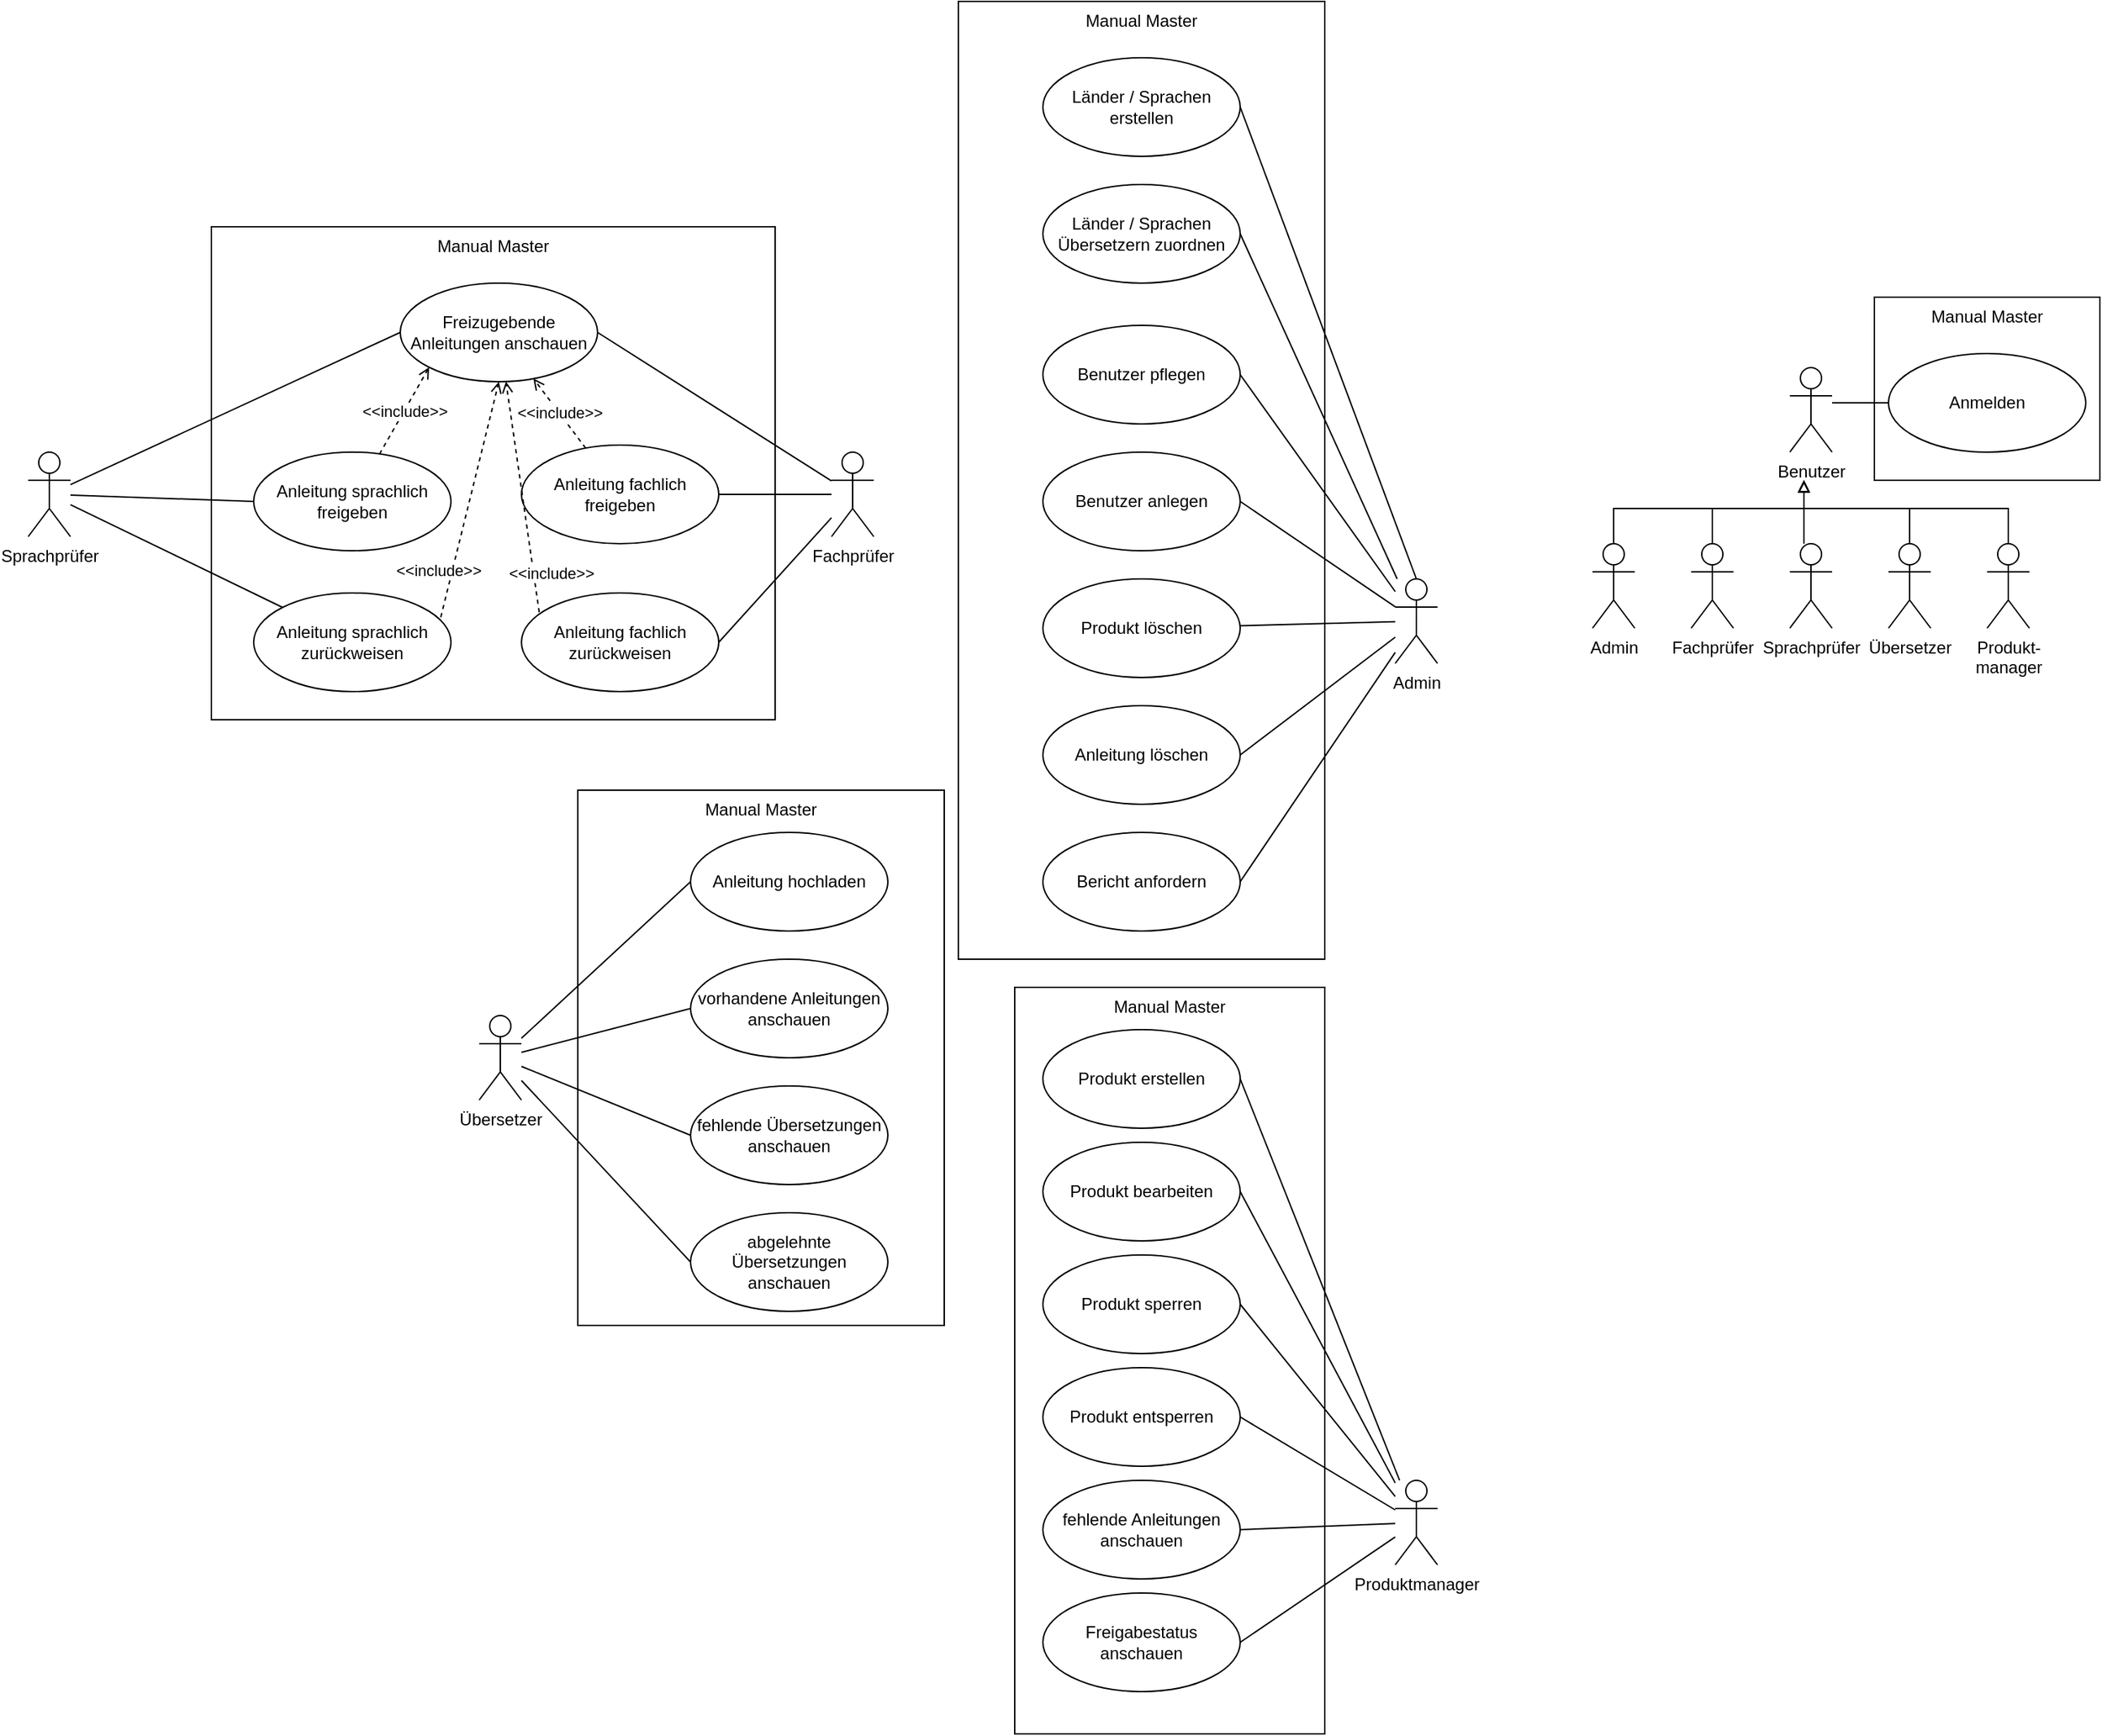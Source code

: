 <mxfile version="17.5.0" type="device"><diagram id="t57_YJMSO2yR3A7g-4vC" name="Page-2"><mxGraphModel dx="1583" dy="3318" grid="0" gridSize="10" guides="1" tooltips="1" connect="1" arrows="1" fold="1" page="1" pageScale="1" pageWidth="827" pageHeight="1169" math="0" shadow="0"><root><mxCell id="0"/><mxCell id="1" parent="0"/><mxCell id="hWGd6kkR7KJe_BALRTJx-74" value="Manual Master" style="rounded=0;whiteSpace=wrap;html=1;verticalAlign=top;" parent="1" vertex="1"><mxGeometry x="850" y="640" width="220" height="530" as="geometry"/></mxCell><mxCell id="hWGd6kkR7KJe_BALRTJx-73" value="Manual Master" style="rounded=0;whiteSpace=wrap;html=1;verticalAlign=top;" parent="1" vertex="1"><mxGeometry x="540" y="500" width="260" height="380" as="geometry"/></mxCell><mxCell id="hWGd6kkR7KJe_BALRTJx-72" value="Manual Master" style="rounded=0;whiteSpace=wrap;html=1;verticalAlign=top;" parent="1" vertex="1"><mxGeometry x="1460" y="150" width="160" height="130" as="geometry"/></mxCell><mxCell id="hWGd6kkR7KJe_BALRTJx-71" value="Manual Master" style="rounded=0;whiteSpace=wrap;html=1;verticalAlign=top;" parent="1" vertex="1"><mxGeometry x="810" y="-60" width="260" height="680" as="geometry"/></mxCell><mxCell id="hWGd6kkR7KJe_BALRTJx-70" value="Manual Master" style="rounded=0;whiteSpace=wrap;html=1;verticalAlign=top;" parent="1" vertex="1"><mxGeometry x="280" y="100" width="400" height="350" as="geometry"/></mxCell><mxCell id="hWGd6kkR7KJe_BALRTJx-2" value="Länder / Sprachen Übersetzern zuordnen" style="ellipse;whiteSpace=wrap;html=1;" parent="1" vertex="1"><mxGeometry x="870" y="70" width="140" height="70" as="geometry"/></mxCell><mxCell id="hWGd6kkR7KJe_BALRTJx-3" value="fehlende Anleitungen anschauen" style="ellipse;whiteSpace=wrap;html=1;" parent="1" vertex="1"><mxGeometry x="870" y="990" width="140" height="70" as="geometry"/></mxCell><mxCell id="hWGd6kkR7KJe_BALRTJx-4" value="Produkt sperren" style="ellipse;whiteSpace=wrap;html=1;" parent="1" vertex="1"><mxGeometry x="870" y="830" width="140" height="70" as="geometry"/></mxCell><mxCell id="hWGd6kkR7KJe_BALRTJx-5" value="Produkt entsperren" style="ellipse;whiteSpace=wrap;html=1;" parent="1" vertex="1"><mxGeometry x="870" y="910" width="140" height="70" as="geometry"/></mxCell><mxCell id="hWGd6kkR7KJe_BALRTJx-6" value="Benutzer pflegen" style="ellipse;whiteSpace=wrap;html=1;" parent="1" vertex="1"><mxGeometry x="870" y="170" width="140" height="70" as="geometry"/></mxCell><mxCell id="hWGd6kkR7KJe_BALRTJx-8" value="Anleitung löschen" style="ellipse;whiteSpace=wrap;html=1;" parent="1" vertex="1"><mxGeometry x="870" y="440" width="140" height="70" as="geometry"/></mxCell><mxCell id="hWGd6kkR7KJe_BALRTJx-9" value="Anleitung hochladen" style="ellipse;whiteSpace=wrap;html=1;" parent="1" vertex="1"><mxGeometry x="620" y="530" width="140" height="70" as="geometry"/></mxCell><mxCell id="hWGd6kkR7KJe_BALRTJx-10" value="Freizugebende Anleitungen anschauen" style="ellipse;whiteSpace=wrap;html=1;" parent="1" vertex="1"><mxGeometry x="414" y="140" width="140" height="70" as="geometry"/></mxCell><mxCell id="45GFJJI635ElTPj6kF4Q-1" value="&amp;lt;&amp;lt;include&amp;gt;&amp;gt;" style="rounded=0;orthogonalLoop=1;jettySize=auto;html=1;entryX=0;entryY=1;entryDx=0;entryDy=0;dashed=1;endArrow=open;endFill=0;" parent="1" source="hWGd6kkR7KJe_BALRTJx-11" target="hWGd6kkR7KJe_BALRTJx-10" edge="1"><mxGeometry relative="1" as="geometry"/></mxCell><mxCell id="hWGd6kkR7KJe_BALRTJx-11" value="Anleitung sprachlich freigeben" style="ellipse;whiteSpace=wrap;html=1;" parent="1" vertex="1"><mxGeometry x="310" y="260" width="140" height="70" as="geometry"/></mxCell><mxCell id="45GFJJI635ElTPj6kF4Q-3" value="&amp;lt;&amp;lt;include&amp;gt;&amp;gt;" style="edgeStyle=none;rounded=0;orthogonalLoop=1;jettySize=auto;html=1;entryX=0.5;entryY=1;entryDx=0;entryDy=0;dashed=1;endArrow=open;endFill=0;exitX=0.938;exitY=0.329;exitDx=0;exitDy=0;exitPerimeter=0;" parent="1" source="hWGd6kkR7KJe_BALRTJx-12" target="hWGd6kkR7KJe_BALRTJx-10" edge="1"><mxGeometry x="-0.574" y="10" relative="1" as="geometry"><mxPoint as="offset"/></mxGeometry></mxCell><mxCell id="hWGd6kkR7KJe_BALRTJx-12" value="Anleitung sprachlich zurückweisen" style="ellipse;whiteSpace=wrap;html=1;" parent="1" vertex="1"><mxGeometry x="310" y="360" width="140" height="70" as="geometry"/></mxCell><mxCell id="hWGd6kkR7KJe_BALRTJx-14" value="vorhandene Anleitungen anschauen" style="ellipse;whiteSpace=wrap;html=1;" parent="1" vertex="1"><mxGeometry x="620" y="620" width="140" height="70" as="geometry"/></mxCell><mxCell id="hWGd6kkR7KJe_BALRTJx-15" value="fehlende Übersetzungen anschauen" style="ellipse;whiteSpace=wrap;html=1;" parent="1" vertex="1"><mxGeometry x="620" y="710" width="140" height="70" as="geometry"/></mxCell><mxCell id="hWGd6kkR7KJe_BALRTJx-16" value="abgelehnte Übersetzungen anschauen" style="ellipse;whiteSpace=wrap;html=1;" parent="1" vertex="1"><mxGeometry x="620" y="800" width="140" height="70" as="geometry"/></mxCell><mxCell id="hWGd6kkR7KJe_BALRTJx-17" value="Benutzer anlegen" style="ellipse;whiteSpace=wrap;html=1;" parent="1" vertex="1"><mxGeometry x="870" y="260" width="140" height="70" as="geometry"/></mxCell><mxCell id="hWGd6kkR7KJe_BALRTJx-18" value="Bericht anfordern" style="ellipse;whiteSpace=wrap;html=1;" parent="1" vertex="1"><mxGeometry x="870" y="530" width="140" height="70" as="geometry"/></mxCell><mxCell id="hWGd6kkR7KJe_BALRTJx-20" value="Produkt löschen" style="ellipse;whiteSpace=wrap;html=1;" parent="1" vertex="1"><mxGeometry x="870" y="350" width="140" height="70" as="geometry"/></mxCell><mxCell id="hWGd6kkR7KJe_BALRTJx-21" value="Produkt bearbeiten" style="ellipse;whiteSpace=wrap;html=1;" parent="1" vertex="1"><mxGeometry x="870" y="750" width="140" height="70" as="geometry"/></mxCell><mxCell id="hWGd6kkR7KJe_BALRTJx-22" value="Produkt erstellen" style="ellipse;whiteSpace=wrap;html=1;" parent="1" vertex="1"><mxGeometry x="870" y="670" width="140" height="70" as="geometry"/></mxCell><mxCell id="hWGd6kkR7KJe_BALRTJx-51" style="edgeStyle=none;rounded=0;orthogonalLoop=1;jettySize=auto;html=1;entryX=1;entryY=0.5;entryDx=0;entryDy=0;endArrow=none;endFill=0;" parent="1" source="hWGd6kkR7KJe_BALRTJx-23" target="hWGd6kkR7KJe_BALRTJx-10" edge="1"><mxGeometry relative="1" as="geometry"/></mxCell><mxCell id="hWGd6kkR7KJe_BALRTJx-88" style="rounded=0;orthogonalLoop=1;jettySize=auto;html=1;entryX=1;entryY=0.5;entryDx=0;entryDy=0;startArrow=none;startFill=0;endArrow=none;endFill=0;" parent="1" source="hWGd6kkR7KJe_BALRTJx-23" target="hWGd6kkR7KJe_BALRTJx-87" edge="1"><mxGeometry relative="1" as="geometry"/></mxCell><mxCell id="hWGd6kkR7KJe_BALRTJx-23" value="Fachprüfer" style="shape=umlActor;verticalLabelPosition=bottom;verticalAlign=top;html=1;outlineConnect=0;" parent="1" vertex="1"><mxGeometry x="720" y="260" width="30" height="60" as="geometry"/></mxCell><mxCell id="hWGd6kkR7KJe_BALRTJx-27" style="edgeStyle=none;rounded=0;orthogonalLoop=1;jettySize=auto;html=1;entryX=0;entryY=0.5;entryDx=0;entryDy=0;endArrow=none;endFill=0;" parent="1" source="hWGd6kkR7KJe_BALRTJx-26" target="hWGd6kkR7KJe_BALRTJx-11" edge="1"><mxGeometry relative="1" as="geometry"/></mxCell><mxCell id="hWGd6kkR7KJe_BALRTJx-28" style="edgeStyle=none;rounded=0;orthogonalLoop=1;jettySize=auto;html=1;entryX=0;entryY=0;entryDx=0;entryDy=0;endArrow=none;endFill=0;" parent="1" source="hWGd6kkR7KJe_BALRTJx-26" target="hWGd6kkR7KJe_BALRTJx-12" edge="1"><mxGeometry relative="1" as="geometry"/></mxCell><mxCell id="hWGd6kkR7KJe_BALRTJx-30" style="edgeStyle=none;rounded=0;orthogonalLoop=1;jettySize=auto;html=1;entryX=0;entryY=0.5;entryDx=0;entryDy=0;endArrow=none;endFill=0;" parent="1" source="hWGd6kkR7KJe_BALRTJx-26" target="hWGd6kkR7KJe_BALRTJx-10" edge="1"><mxGeometry relative="1" as="geometry"/></mxCell><mxCell id="hWGd6kkR7KJe_BALRTJx-26" value="Sprachprüfer" style="shape=umlActor;verticalLabelPosition=bottom;verticalAlign=top;html=1;outlineConnect=0;" parent="1" vertex="1"><mxGeometry x="150" y="260" width="30" height="60" as="geometry"/></mxCell><mxCell id="hWGd6kkR7KJe_BALRTJx-32" style="edgeStyle=none;rounded=0;orthogonalLoop=1;jettySize=auto;html=1;entryX=0;entryY=0.5;entryDx=0;entryDy=0;endArrow=none;endFill=0;" parent="1" source="hWGd6kkR7KJe_BALRTJx-31" target="hWGd6kkR7KJe_BALRTJx-9" edge="1"><mxGeometry relative="1" as="geometry"/></mxCell><mxCell id="hWGd6kkR7KJe_BALRTJx-33" style="edgeStyle=none;rounded=0;orthogonalLoop=1;jettySize=auto;html=1;entryX=0;entryY=0.5;entryDx=0;entryDy=0;endArrow=none;endFill=0;" parent="1" source="hWGd6kkR7KJe_BALRTJx-31" target="hWGd6kkR7KJe_BALRTJx-14" edge="1"><mxGeometry relative="1" as="geometry"/></mxCell><mxCell id="hWGd6kkR7KJe_BALRTJx-34" style="edgeStyle=none;rounded=0;orthogonalLoop=1;jettySize=auto;html=1;entryX=0;entryY=0.5;entryDx=0;entryDy=0;endArrow=none;endFill=0;" parent="1" source="hWGd6kkR7KJe_BALRTJx-31" target="hWGd6kkR7KJe_BALRTJx-15" edge="1"><mxGeometry relative="1" as="geometry"/></mxCell><mxCell id="hWGd6kkR7KJe_BALRTJx-35" style="edgeStyle=none;rounded=0;orthogonalLoop=1;jettySize=auto;html=1;entryX=0;entryY=0.5;entryDx=0;entryDy=0;endArrow=none;endFill=0;" parent="1" source="hWGd6kkR7KJe_BALRTJx-31" target="hWGd6kkR7KJe_BALRTJx-16" edge="1"><mxGeometry relative="1" as="geometry"/></mxCell><mxCell id="hWGd6kkR7KJe_BALRTJx-31" value="Übersetzer" style="shape=umlActor;verticalLabelPosition=bottom;verticalAlign=top;html=1;outlineConnect=0;" parent="1" vertex="1"><mxGeometry x="470" y="660" width="30" height="60" as="geometry"/></mxCell><mxCell id="hWGd6kkR7KJe_BALRTJx-37" style="edgeStyle=none;rounded=0;orthogonalLoop=1;jettySize=auto;html=1;entryX=1;entryY=0.5;entryDx=0;entryDy=0;endArrow=none;endFill=0;" parent="1" source="hWGd6kkR7KJe_BALRTJx-36" target="hWGd6kkR7KJe_BALRTJx-6" edge="1"><mxGeometry relative="1" as="geometry"/></mxCell><mxCell id="hWGd6kkR7KJe_BALRTJx-38" style="edgeStyle=none;rounded=0;orthogonalLoop=1;jettySize=auto;html=1;entryX=1;entryY=0.5;entryDx=0;entryDy=0;endArrow=none;endFill=0;" parent="1" source="hWGd6kkR7KJe_BALRTJx-36" target="hWGd6kkR7KJe_BALRTJx-17" edge="1"><mxGeometry relative="1" as="geometry"/></mxCell><mxCell id="hWGd6kkR7KJe_BALRTJx-39" style="edgeStyle=none;rounded=0;orthogonalLoop=1;jettySize=auto;html=1;endArrow=none;endFill=0;" parent="1" source="hWGd6kkR7KJe_BALRTJx-36" target="hWGd6kkR7KJe_BALRTJx-20" edge="1"><mxGeometry relative="1" as="geometry"/></mxCell><mxCell id="hWGd6kkR7KJe_BALRTJx-40" style="edgeStyle=none;rounded=0;orthogonalLoop=1;jettySize=auto;html=1;entryX=1;entryY=0.5;entryDx=0;entryDy=0;endArrow=none;endFill=0;" parent="1" source="hWGd6kkR7KJe_BALRTJx-36" target="hWGd6kkR7KJe_BALRTJx-8" edge="1"><mxGeometry relative="1" as="geometry"/></mxCell><mxCell id="hWGd6kkR7KJe_BALRTJx-41" style="edgeStyle=none;rounded=0;orthogonalLoop=1;jettySize=auto;html=1;entryX=1;entryY=0.5;entryDx=0;entryDy=0;endArrow=none;endFill=0;" parent="1" source="hWGd6kkR7KJe_BALRTJx-36" target="hWGd6kkR7KJe_BALRTJx-18" edge="1"><mxGeometry relative="1" as="geometry"/></mxCell><mxCell id="hWGd6kkR7KJe_BALRTJx-44" style="edgeStyle=none;rounded=0;orthogonalLoop=1;jettySize=auto;html=1;entryX=1;entryY=0.5;entryDx=0;entryDy=0;endArrow=none;endFill=0;" parent="1" source="hWGd6kkR7KJe_BALRTJx-36" target="hWGd6kkR7KJe_BALRTJx-2" edge="1"><mxGeometry relative="1" as="geometry"/></mxCell><mxCell id="hWGd6kkR7KJe_BALRTJx-36" value="Admin" style="shape=umlActor;verticalLabelPosition=bottom;verticalAlign=top;html=1;outlineConnect=0;" parent="1" vertex="1"><mxGeometry x="1120" y="350" width="30" height="60" as="geometry"/></mxCell><mxCell id="hWGd6kkR7KJe_BALRTJx-45" style="edgeStyle=none;rounded=0;orthogonalLoop=1;jettySize=auto;html=1;entryX=1;entryY=0.5;entryDx=0;entryDy=0;endArrow=none;endFill=0;" parent="1" source="hWGd6kkR7KJe_BALRTJx-42" target="hWGd6kkR7KJe_BALRTJx-22" edge="1"><mxGeometry relative="1" as="geometry"/></mxCell><mxCell id="hWGd6kkR7KJe_BALRTJx-46" style="edgeStyle=none;rounded=0;orthogonalLoop=1;jettySize=auto;html=1;entryX=1;entryY=0.5;entryDx=0;entryDy=0;endArrow=none;endFill=0;" parent="1" source="hWGd6kkR7KJe_BALRTJx-42" target="hWGd6kkR7KJe_BALRTJx-21" edge="1"><mxGeometry relative="1" as="geometry"/></mxCell><mxCell id="hWGd6kkR7KJe_BALRTJx-47" style="edgeStyle=none;rounded=0;orthogonalLoop=1;jettySize=auto;html=1;entryX=1;entryY=0.5;entryDx=0;entryDy=0;endArrow=none;endFill=0;" parent="1" source="hWGd6kkR7KJe_BALRTJx-42" target="hWGd6kkR7KJe_BALRTJx-4" edge="1"><mxGeometry relative="1" as="geometry"/></mxCell><mxCell id="hWGd6kkR7KJe_BALRTJx-48" style="edgeStyle=none;rounded=0;orthogonalLoop=1;jettySize=auto;html=1;entryX=1;entryY=0.5;entryDx=0;entryDy=0;endArrow=none;endFill=0;" parent="1" source="hWGd6kkR7KJe_BALRTJx-42" target="hWGd6kkR7KJe_BALRTJx-5" edge="1"><mxGeometry relative="1" as="geometry"/></mxCell><mxCell id="hWGd6kkR7KJe_BALRTJx-49" style="edgeStyle=none;rounded=0;orthogonalLoop=1;jettySize=auto;html=1;entryX=1;entryY=0.5;entryDx=0;entryDy=0;endArrow=none;endFill=0;" parent="1" source="hWGd6kkR7KJe_BALRTJx-42" target="hWGd6kkR7KJe_BALRTJx-3" edge="1"><mxGeometry relative="1" as="geometry"/></mxCell><mxCell id="hWGd6kkR7KJe_BALRTJx-50" style="edgeStyle=none;rounded=0;orthogonalLoop=1;jettySize=auto;html=1;entryX=1;entryY=0.5;entryDx=0;entryDy=0;endArrow=none;endFill=0;" parent="1" source="hWGd6kkR7KJe_BALRTJx-42" target="hWGd6kkR7KJe_BALRTJx-43" edge="1"><mxGeometry relative="1" as="geometry"/></mxCell><mxCell id="hWGd6kkR7KJe_BALRTJx-42" value="Produktmanager" style="shape=umlActor;verticalLabelPosition=bottom;verticalAlign=top;html=1;outlineConnect=0;" parent="1" vertex="1"><mxGeometry x="1120" y="990" width="30" height="60" as="geometry"/></mxCell><mxCell id="hWGd6kkR7KJe_BALRTJx-43" value="Freigabestatus anschauen" style="ellipse;whiteSpace=wrap;html=1;" parent="1" vertex="1"><mxGeometry x="870" y="1070" width="140" height="70" as="geometry"/></mxCell><mxCell id="hWGd6kkR7KJe_BALRTJx-69" style="edgeStyle=orthogonalEdgeStyle;rounded=0;orthogonalLoop=1;jettySize=auto;html=1;startArrow=none;startFill=0;endArrow=none;endFill=0;" parent="1" source="hWGd6kkR7KJe_BALRTJx-53" target="hWGd6kkR7KJe_BALRTJx-68" edge="1"><mxGeometry relative="1" as="geometry"><Array as="points"><mxPoint x="1440" y="225"/><mxPoint x="1440" y="225"/></Array></mxGeometry></mxCell><mxCell id="hWGd6kkR7KJe_BALRTJx-53" value="Benutzer" style="shape=umlActor;verticalLabelPosition=bottom;verticalAlign=top;html=1;outlineConnect=0;" parent="1" vertex="1"><mxGeometry x="1400" y="200" width="30" height="60" as="geometry"/></mxCell><mxCell id="hWGd6kkR7KJe_BALRTJx-62" style="edgeStyle=orthogonalEdgeStyle;rounded=0;orthogonalLoop=1;jettySize=auto;html=1;endArrow=none;endFill=0;startArrow=block;startFill=0;" parent="1" target="hWGd6kkR7KJe_BALRTJx-54" edge="1"><mxGeometry relative="1" as="geometry"><mxPoint x="1410.0" y="280" as="sourcePoint"/><Array as="points"><mxPoint x="1410" y="300"/><mxPoint x="1275" y="300"/></Array></mxGeometry></mxCell><mxCell id="hWGd6kkR7KJe_BALRTJx-54" value="Admin" style="shape=umlActor;verticalLabelPosition=bottom;verticalAlign=top;html=1;outlineConnect=0;" parent="1" vertex="1"><mxGeometry x="1260" y="325" width="30" height="60" as="geometry"/></mxCell><mxCell id="hWGd6kkR7KJe_BALRTJx-63" style="edgeStyle=orthogonalEdgeStyle;rounded=0;orthogonalLoop=1;jettySize=auto;html=1;startArrow=none;startFill=0;endArrow=block;endFill=0;" parent="1" source="hWGd6kkR7KJe_BALRTJx-55" edge="1"><mxGeometry relative="1" as="geometry"><mxPoint x="1410.0" y="280" as="targetPoint"/><Array as="points"><mxPoint x="1345" y="300"/><mxPoint x="1410" y="300"/></Array></mxGeometry></mxCell><mxCell id="hWGd6kkR7KJe_BALRTJx-55" value="Fachprüfer" style="shape=umlActor;verticalLabelPosition=bottom;verticalAlign=top;html=1;outlineConnect=0;" parent="1" vertex="1"><mxGeometry x="1330" y="325" width="30" height="60" as="geometry"/></mxCell><mxCell id="hWGd6kkR7KJe_BALRTJx-65" style="edgeStyle=orthogonalEdgeStyle;rounded=0;orthogonalLoop=1;jettySize=auto;html=1;startArrow=none;startFill=0;endArrow=block;endFill=0;" parent="1" source="hWGd6kkR7KJe_BALRTJx-56" edge="1"><mxGeometry relative="1" as="geometry"><mxPoint x="1410" y="280" as="targetPoint"/><Array as="points"><mxPoint x="1410" y="310"/><mxPoint x="1410" y="310"/></Array></mxGeometry></mxCell><mxCell id="hWGd6kkR7KJe_BALRTJx-56" value="Sprachprüfer" style="shape=umlActor;verticalLabelPosition=bottom;verticalAlign=top;html=1;outlineConnect=0;" parent="1" vertex="1"><mxGeometry x="1400" y="325" width="30" height="60" as="geometry"/></mxCell><mxCell id="hWGd6kkR7KJe_BALRTJx-66" style="edgeStyle=orthogonalEdgeStyle;rounded=0;orthogonalLoop=1;jettySize=auto;html=1;startArrow=none;startFill=0;endArrow=block;endFill=0;" parent="1" source="hWGd6kkR7KJe_BALRTJx-57" edge="1"><mxGeometry relative="1" as="geometry"><mxPoint x="1410" y="280" as="targetPoint"/><Array as="points"><mxPoint x="1485" y="300"/><mxPoint x="1410" y="300"/></Array></mxGeometry></mxCell><mxCell id="hWGd6kkR7KJe_BALRTJx-57" value="Übersetzer" style="shape=umlActor;verticalLabelPosition=bottom;verticalAlign=top;html=1;outlineConnect=0;" parent="1" vertex="1"><mxGeometry x="1470" y="325" width="30" height="60" as="geometry"/></mxCell><mxCell id="hWGd6kkR7KJe_BALRTJx-67" style="edgeStyle=orthogonalEdgeStyle;rounded=0;orthogonalLoop=1;jettySize=auto;html=1;startArrow=none;startFill=0;endArrow=block;endFill=0;" parent="1" source="hWGd6kkR7KJe_BALRTJx-58" edge="1"><mxGeometry relative="1" as="geometry"><mxPoint x="1410" y="280" as="targetPoint"/><Array as="points"><mxPoint x="1555" y="300"/><mxPoint x="1410" y="300"/></Array></mxGeometry></mxCell><mxCell id="hWGd6kkR7KJe_BALRTJx-58" value="Produkt-&lt;br&gt;manager" style="shape=umlActor;verticalLabelPosition=bottom;verticalAlign=top;html=1;outlineConnect=0;" parent="1" vertex="1"><mxGeometry x="1540" y="325" width="30" height="60" as="geometry"/></mxCell><mxCell id="hWGd6kkR7KJe_BALRTJx-68" value="Anmelden" style="ellipse;whiteSpace=wrap;html=1;" parent="1" vertex="1"><mxGeometry x="1470" y="190" width="140" height="70" as="geometry"/></mxCell><mxCell id="hWGd6kkR7KJe_BALRTJx-86" style="edgeStyle=orthogonalEdgeStyle;rounded=0;orthogonalLoop=1;jettySize=auto;html=1;startArrow=none;startFill=0;endArrow=none;endFill=0;" parent="1" source="hWGd6kkR7KJe_BALRTJx-85" target="hWGd6kkR7KJe_BALRTJx-23" edge="1"><mxGeometry relative="1" as="geometry"/></mxCell><mxCell id="45GFJJI635ElTPj6kF4Q-2" value="&amp;lt;&amp;lt;include&amp;gt;&amp;gt;" style="edgeStyle=none;rounded=0;orthogonalLoop=1;jettySize=auto;html=1;dashed=1;endArrow=open;endFill=0;" parent="1" source="hWGd6kkR7KJe_BALRTJx-85" target="hWGd6kkR7KJe_BALRTJx-10" edge="1"><mxGeometry relative="1" as="geometry"/></mxCell><mxCell id="hWGd6kkR7KJe_BALRTJx-85" value="Anleitung fachlich freigeben" style="ellipse;whiteSpace=wrap;html=1;" parent="1" vertex="1"><mxGeometry x="500" y="255" width="140" height="70" as="geometry"/></mxCell><mxCell id="45GFJJI635ElTPj6kF4Q-4" value="&amp;lt;&amp;lt;include&amp;gt;&amp;gt;" style="edgeStyle=none;rounded=0;orthogonalLoop=1;jettySize=auto;html=1;dashed=1;endArrow=open;endFill=0;exitX=0.09;exitY=0.195;exitDx=0;exitDy=0;exitPerimeter=0;" parent="1" source="hWGd6kkR7KJe_BALRTJx-87" target="hWGd6kkR7KJe_BALRTJx-10" edge="1"><mxGeometry x="-0.68" y="-12" relative="1" as="geometry"><mxPoint as="offset"/></mxGeometry></mxCell><mxCell id="hWGd6kkR7KJe_BALRTJx-87" value="Anleitung fachlich zurückweisen" style="ellipse;whiteSpace=wrap;html=1;" parent="1" vertex="1"><mxGeometry x="500" y="360" width="140" height="70" as="geometry"/></mxCell><mxCell id="hWGd6kkR7KJe_BALRTJx-90" style="edgeStyle=none;rounded=0;orthogonalLoop=1;jettySize=auto;html=1;entryX=0.5;entryY=0;entryDx=0;entryDy=0;entryPerimeter=0;startArrow=none;startFill=0;endArrow=none;endFill=0;exitX=1;exitY=0.5;exitDx=0;exitDy=0;" parent="1" source="hWGd6kkR7KJe_BALRTJx-89" target="hWGd6kkR7KJe_BALRTJx-36" edge="1"><mxGeometry relative="1" as="geometry"/></mxCell><mxCell id="hWGd6kkR7KJe_BALRTJx-89" value="Länder / Sprachen erstellen" style="ellipse;whiteSpace=wrap;html=1;" parent="1" vertex="1"><mxGeometry x="870" y="-20" width="140" height="70" as="geometry"/></mxCell></root></mxGraphModel></diagram></mxfile>